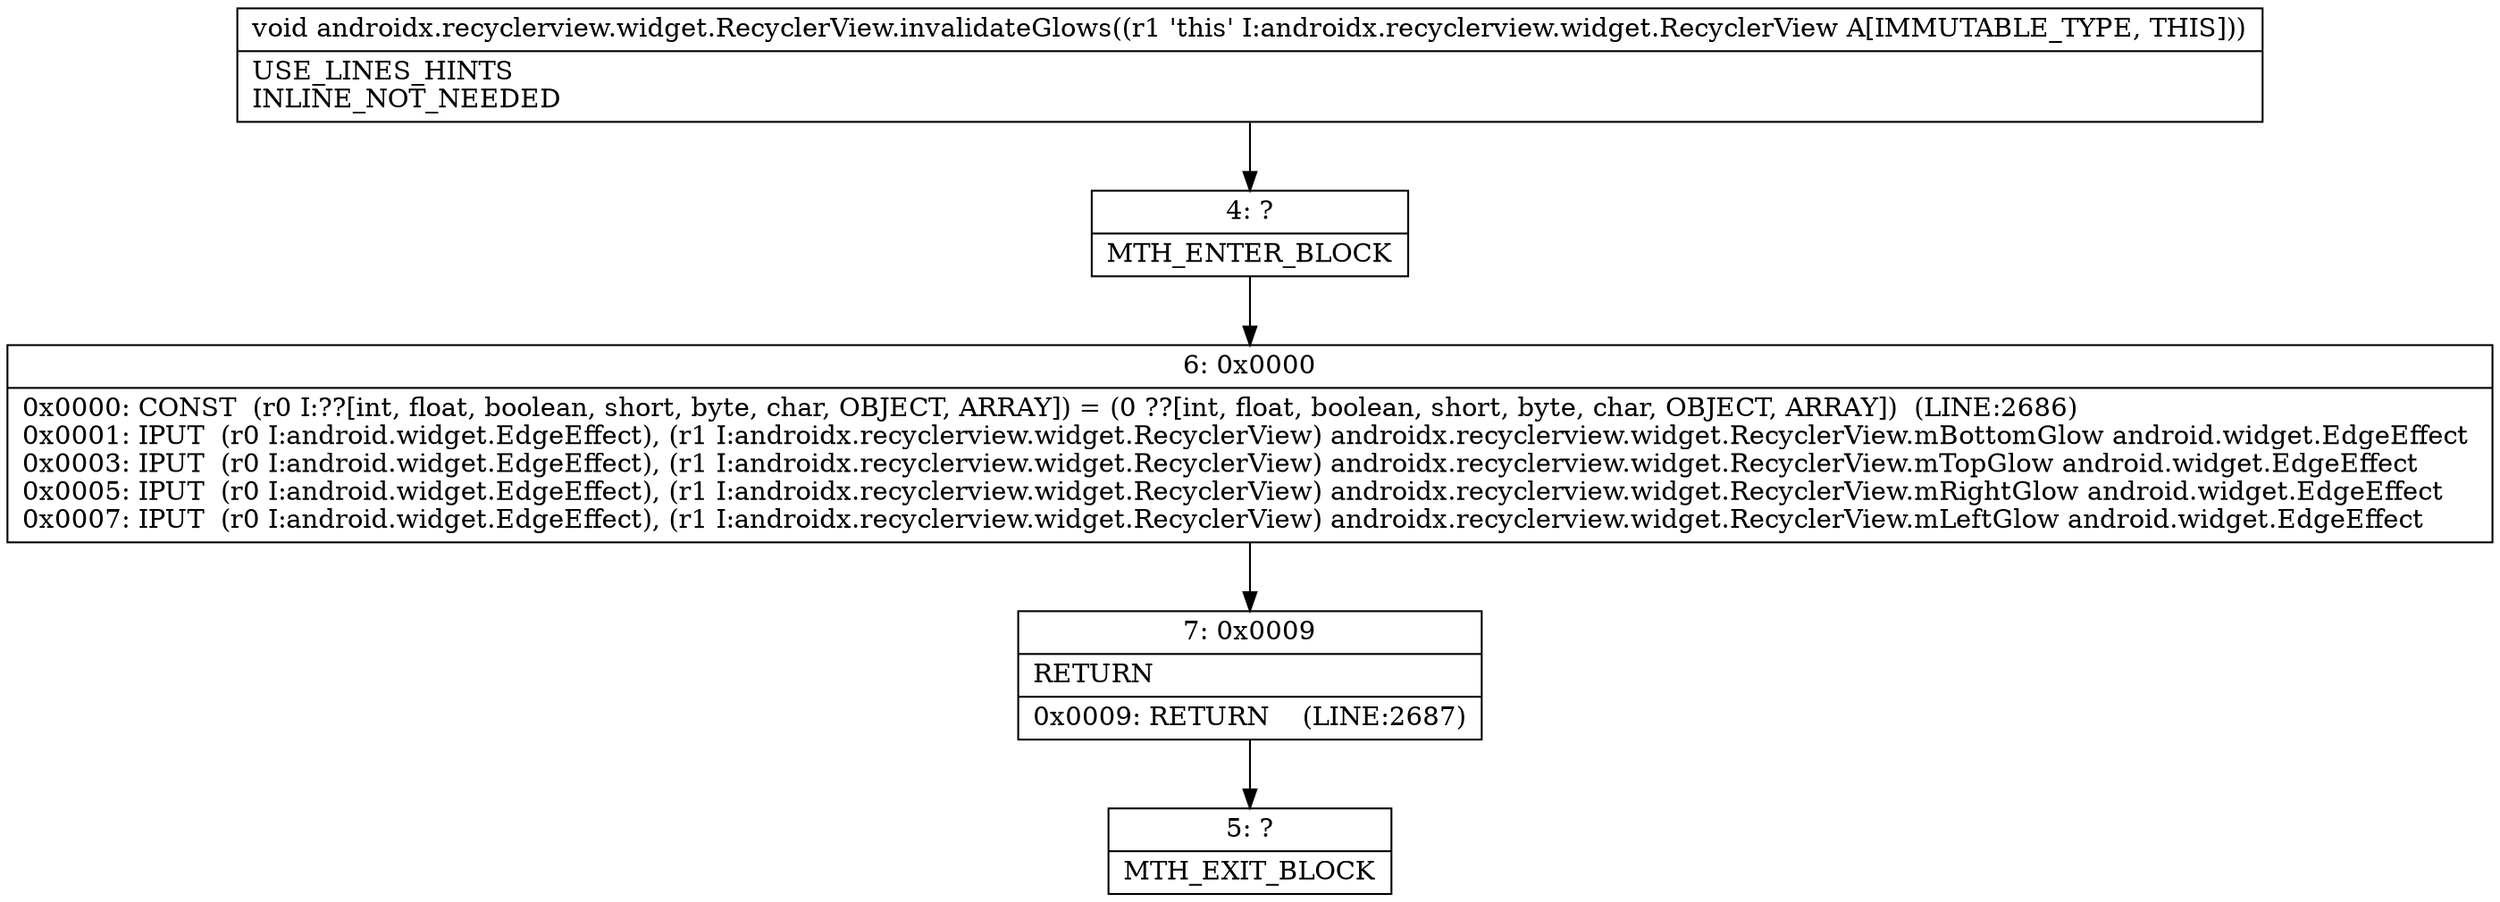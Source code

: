 digraph "CFG forandroidx.recyclerview.widget.RecyclerView.invalidateGlows()V" {
Node_4 [shape=record,label="{4\:\ ?|MTH_ENTER_BLOCK\l}"];
Node_6 [shape=record,label="{6\:\ 0x0000|0x0000: CONST  (r0 I:??[int, float, boolean, short, byte, char, OBJECT, ARRAY]) = (0 ??[int, float, boolean, short, byte, char, OBJECT, ARRAY])  (LINE:2686)\l0x0001: IPUT  (r0 I:android.widget.EdgeEffect), (r1 I:androidx.recyclerview.widget.RecyclerView) androidx.recyclerview.widget.RecyclerView.mBottomGlow android.widget.EdgeEffect \l0x0003: IPUT  (r0 I:android.widget.EdgeEffect), (r1 I:androidx.recyclerview.widget.RecyclerView) androidx.recyclerview.widget.RecyclerView.mTopGlow android.widget.EdgeEffect \l0x0005: IPUT  (r0 I:android.widget.EdgeEffect), (r1 I:androidx.recyclerview.widget.RecyclerView) androidx.recyclerview.widget.RecyclerView.mRightGlow android.widget.EdgeEffect \l0x0007: IPUT  (r0 I:android.widget.EdgeEffect), (r1 I:androidx.recyclerview.widget.RecyclerView) androidx.recyclerview.widget.RecyclerView.mLeftGlow android.widget.EdgeEffect \l}"];
Node_7 [shape=record,label="{7\:\ 0x0009|RETURN\l|0x0009: RETURN    (LINE:2687)\l}"];
Node_5 [shape=record,label="{5\:\ ?|MTH_EXIT_BLOCK\l}"];
MethodNode[shape=record,label="{void androidx.recyclerview.widget.RecyclerView.invalidateGlows((r1 'this' I:androidx.recyclerview.widget.RecyclerView A[IMMUTABLE_TYPE, THIS]))  | USE_LINES_HINTS\lINLINE_NOT_NEEDED\l}"];
MethodNode -> Node_4;Node_4 -> Node_6;
Node_6 -> Node_7;
Node_7 -> Node_5;
}

